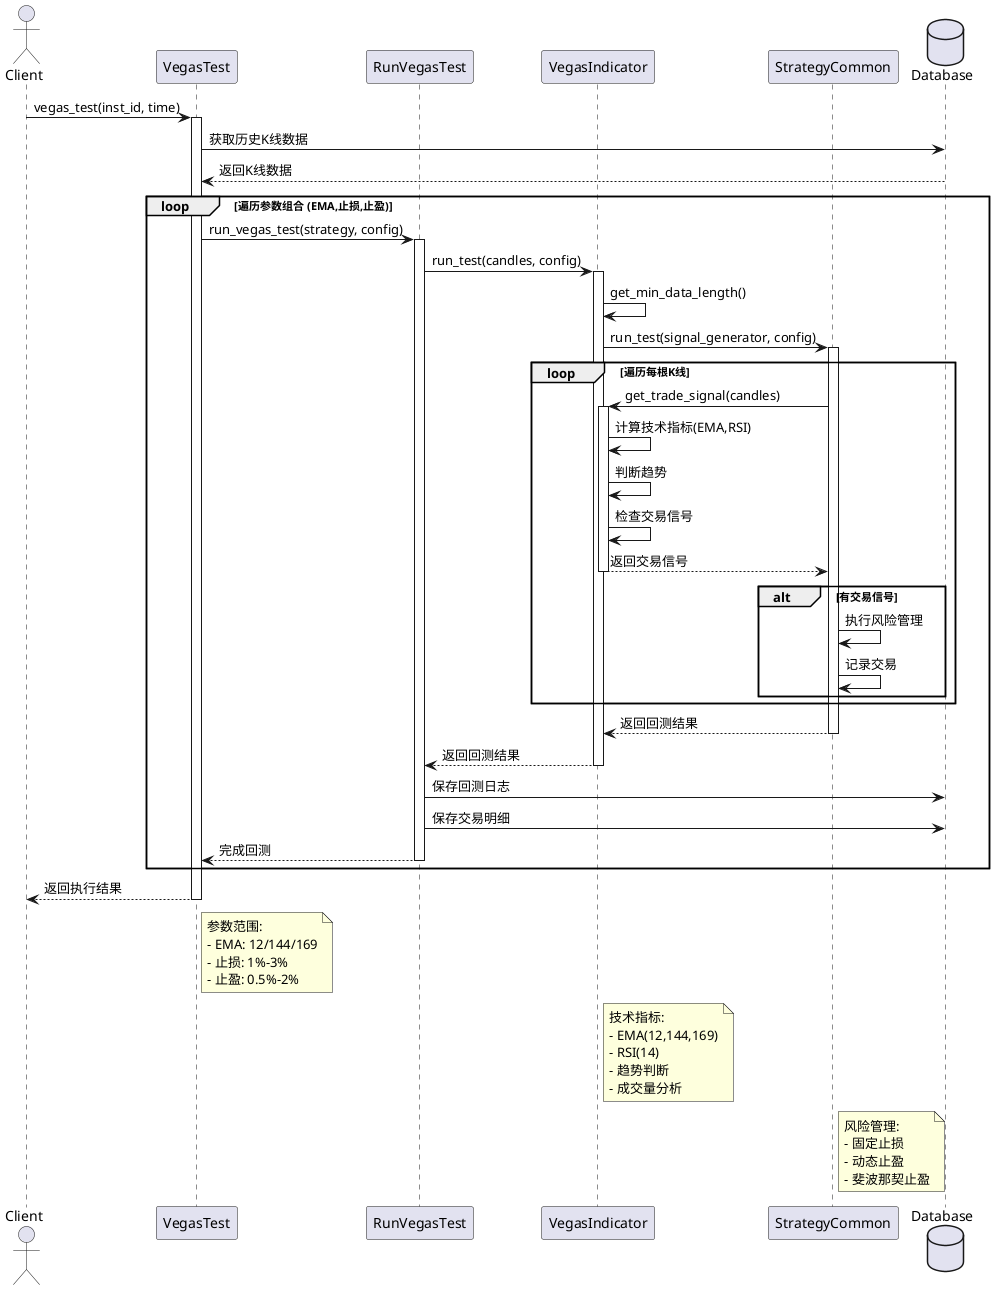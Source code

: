 @startuml Vegas Strategy Backtest Flow

' 定义参与者
actor Client
participant VegasTest
participant RunVegasTest
participant VegasIndicator
participant StrategyCommon
database Database

' 主流程
Client -> VegasTest: vegas_test(inst_id, time)
activate VegasTest

VegasTest -> Database: 获取历史K线数据
Database --> VegasTest: 返回K线数据

' 参数遍历循环
loop 遍历参数组合 (EMA,止损,止盈)
    VegasTest -> RunVegasTest: run_vegas_test(strategy, config)
    activate RunVegasTest

    RunVegasTest -> VegasIndicator: run_test(candles, config)
    activate VegasIndicator

    VegasIndicator -> VegasIndicator: get_min_data_length()
    VegasIndicator -> StrategyCommon: run_test(signal_generator, config)
    activate StrategyCommon

    ' K线遍历循环
    loop 遍历每根K线
        StrategyCommon -> VegasIndicator: get_trade_signal(candles)
        activate VegasIndicator
        
        VegasIndicator -> VegasIndicator: 计算技术指标(EMA,RSI)
        VegasIndicator -> VegasIndicator: 判断趋势
        VegasIndicator -> VegasIndicator: 检查交易信号
        VegasIndicator --> StrategyCommon: 返回交易信号
        deactivate VegasIndicator

        alt 有交易信号
            StrategyCommon -> StrategyCommon: 执行风险管理
            StrategyCommon -> StrategyCommon: 记录交易
        end
    end

    StrategyCommon --> VegasIndicator: 返回回测结果
    deactivate StrategyCommon
    
    VegasIndicator --> RunVegasTest: 返回回测结果
    deactivate VegasIndicator

    RunVegasTest -> Database: 保存回测日志
    RunVegasTest -> Database: 保存交易明细
    RunVegasTest --> VegasTest: 完成回测
    deactivate RunVegasTest
end

VegasTest --> Client: 返回执行结果
deactivate VegasTest

' 添加注释
note right of VegasTest
  参数范围:
  - EMA: 12/144/169
  - 止损: 1%-3%
  - 止盈: 0.5%-2%
end note

note right of VegasIndicator
  技术指标:
  - EMA(12,144,169)
  - RSI(14)
  - 趋势判断
  - 成交量分析
end note

note right of StrategyCommon
  风险管理:
  - 固定止损
  - 动态止盈
  - 斐波那契止盈
end note

@enduml